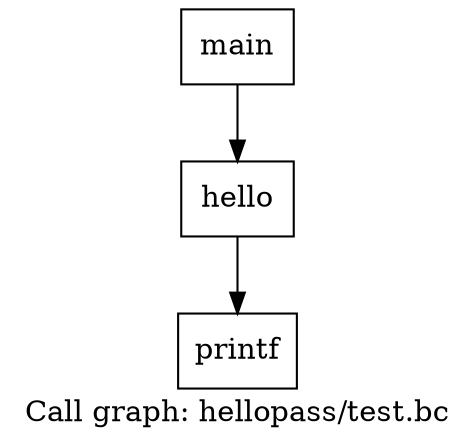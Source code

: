 digraph "Call graph: hellopass/test.bc" {
	label="Call graph: hellopass/test.bc";

	Node0x55de580d9df0 [shape=record,label="{hello}"];
	Node0x55de580d9df0 -> Node0x55de580d9ea0;
	Node0x55de580d9ea0 [shape=record,label="{printf}"];
	Node0x55de580d9fb0 [shape=record,label="{main}"];
	Node0x55de580d9fb0 -> Node0x55de580d9df0;
}
